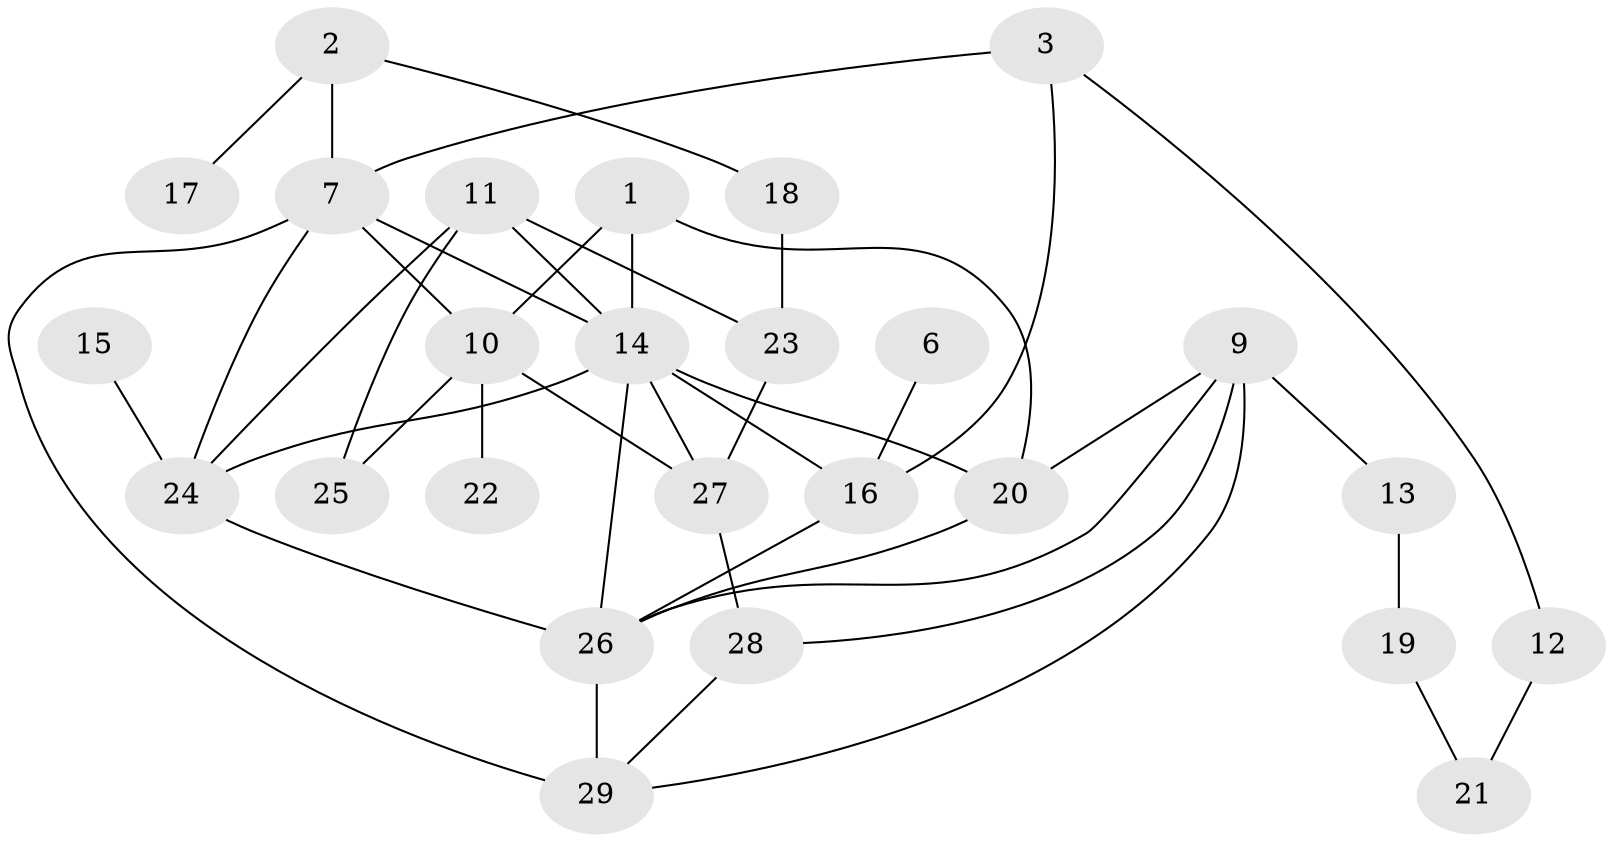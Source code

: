 // original degree distribution, {3: 0.2982456140350877, 7: 0.03508771929824561, 1: 0.19298245614035087, 2: 0.22807017543859648, 0: 0.05263157894736842, 5: 0.07017543859649122, 4: 0.10526315789473684, 6: 0.017543859649122806}
// Generated by graph-tools (version 1.1) at 2025/00/03/09/25 03:00:48]
// undirected, 26 vertices, 43 edges
graph export_dot {
graph [start="1"]
  node [color=gray90,style=filled];
  1;
  2;
  3;
  6;
  7;
  9;
  10;
  11;
  12;
  13;
  14;
  15;
  16;
  17;
  18;
  19;
  20;
  21;
  22;
  23;
  24;
  25;
  26;
  27;
  28;
  29;
  1 -- 10 [weight=1.0];
  1 -- 14 [weight=1.0];
  1 -- 20 [weight=1.0];
  2 -- 7 [weight=1.0];
  2 -- 17 [weight=1.0];
  2 -- 18 [weight=1.0];
  3 -- 7 [weight=1.0];
  3 -- 12 [weight=1.0];
  3 -- 16 [weight=1.0];
  6 -- 16 [weight=1.0];
  7 -- 10 [weight=1.0];
  7 -- 14 [weight=1.0];
  7 -- 24 [weight=1.0];
  7 -- 29 [weight=2.0];
  9 -- 13 [weight=1.0];
  9 -- 20 [weight=1.0];
  9 -- 26 [weight=1.0];
  9 -- 28 [weight=1.0];
  9 -- 29 [weight=1.0];
  10 -- 22 [weight=2.0];
  10 -- 25 [weight=1.0];
  10 -- 27 [weight=1.0];
  11 -- 14 [weight=1.0];
  11 -- 23 [weight=1.0];
  11 -- 24 [weight=1.0];
  11 -- 25 [weight=1.0];
  12 -- 21 [weight=1.0];
  13 -- 19 [weight=1.0];
  14 -- 16 [weight=3.0];
  14 -- 20 [weight=1.0];
  14 -- 24 [weight=1.0];
  14 -- 26 [weight=1.0];
  14 -- 27 [weight=1.0];
  15 -- 24 [weight=1.0];
  16 -- 26 [weight=1.0];
  18 -- 23 [weight=1.0];
  19 -- 21 [weight=1.0];
  20 -- 26 [weight=1.0];
  23 -- 27 [weight=1.0];
  24 -- 26 [weight=2.0];
  26 -- 29 [weight=1.0];
  27 -- 28 [weight=1.0];
  28 -- 29 [weight=1.0];
}
